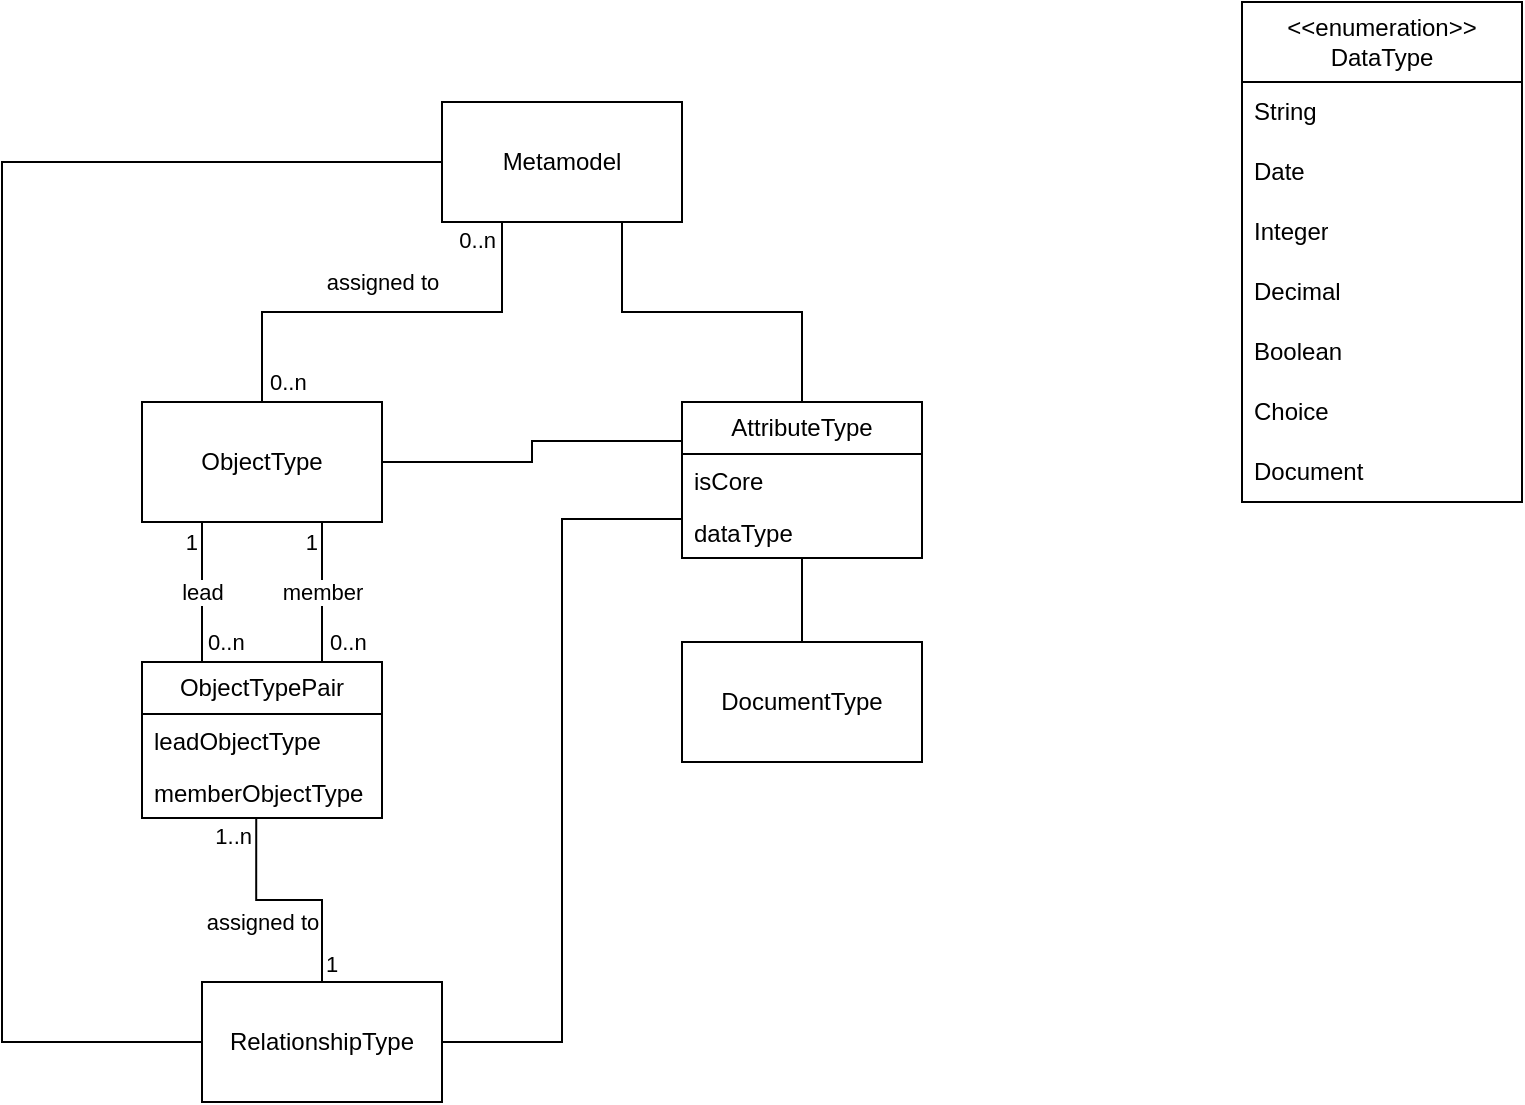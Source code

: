 <mxfile version="27.1.4">
  <diagram name="Page-1" id="9rcodylAwwVrUN-X1gJT">
    <mxGraphModel dx="1034" dy="655" grid="1" gridSize="10" guides="1" tooltips="1" connect="1" arrows="1" fold="1" page="1" pageScale="1" pageWidth="1654" pageHeight="1169" math="0" shadow="0">
      <root>
        <mxCell id="0" />
        <mxCell id="1" parent="0" />
        <mxCell id="uqeSv6-m39k5DNi3RoAW-1" value="Metamodel" style="rounded=0;whiteSpace=wrap;html=1;" vertex="1" parent="1">
          <mxGeometry x="480" y="130" width="120" height="60" as="geometry" />
        </mxCell>
        <mxCell id="uqeSv6-m39k5DNi3RoAW-2" value="ObjectType" style="rounded=0;whiteSpace=wrap;html=1;" vertex="1" parent="1">
          <mxGeometry x="330" y="280" width="120" height="60" as="geometry" />
        </mxCell>
        <mxCell id="uqeSv6-m39k5DNi3RoAW-3" value="RelationshipType" style="rounded=0;whiteSpace=wrap;html=1;" vertex="1" parent="1">
          <mxGeometry x="360" y="570" width="120" height="60" as="geometry" />
        </mxCell>
        <mxCell id="uqeSv6-m39k5DNi3RoAW-5" value="DocumentType" style="rounded=0;whiteSpace=wrap;html=1;" vertex="1" parent="1">
          <mxGeometry x="600" y="400" width="120" height="60" as="geometry" />
        </mxCell>
        <mxCell id="uqeSv6-m39k5DNi3RoAW-8" style="edgeStyle=orthogonalEdgeStyle;rounded=0;orthogonalLoop=1;jettySize=auto;html=1;exitX=0;exitY=0.5;exitDx=0;exitDy=0;endArrow=none;startFill=0;entryX=0;entryY=0.5;entryDx=0;entryDy=0;" edge="1" parent="1" source="uqeSv6-m39k5DNi3RoAW-1" target="uqeSv6-m39k5DNi3RoAW-3">
          <mxGeometry relative="1" as="geometry">
            <mxPoint x="240" y="330" as="sourcePoint" />
            <mxPoint x="440" y="330" as="targetPoint" />
            <Array as="points">
              <mxPoint x="260" y="160" />
              <mxPoint x="260" y="600" />
            </Array>
          </mxGeometry>
        </mxCell>
        <mxCell id="uqeSv6-m39k5DNi3RoAW-9" style="edgeStyle=orthogonalEdgeStyle;rounded=0;orthogonalLoop=1;jettySize=auto;html=1;exitX=0.75;exitY=1;exitDx=0;exitDy=0;endArrow=none;startFill=0;entryX=0.5;entryY=0;entryDx=0;entryDy=0;" edge="1" parent="1" source="uqeSv6-m39k5DNi3RoAW-1" target="uqeSv6-m39k5DNi3RoAW-25">
          <mxGeometry relative="1" as="geometry">
            <mxPoint x="280" y="400" as="sourcePoint" />
            <mxPoint x="320" y="630" as="targetPoint" />
          </mxGeometry>
        </mxCell>
        <mxCell id="uqeSv6-m39k5DNi3RoAW-10" style="edgeStyle=orthogonalEdgeStyle;rounded=0;orthogonalLoop=1;jettySize=auto;html=1;exitX=0.5;exitY=1;exitDx=0;exitDy=0;endArrow=none;startFill=0;entryX=0.5;entryY=0;entryDx=0;entryDy=0;" edge="1" parent="1" source="uqeSv6-m39k5DNi3RoAW-25" target="uqeSv6-m39k5DNi3RoAW-5">
          <mxGeometry relative="1" as="geometry">
            <mxPoint x="440" y="630" as="sourcePoint" />
            <mxPoint x="860" y="830" as="targetPoint" />
          </mxGeometry>
        </mxCell>
        <mxCell id="uqeSv6-m39k5DNi3RoAW-19" value="&amp;lt;&amp;lt;enumeration&amp;gt;&amp;gt;&lt;div&gt;DataType&lt;/div&gt;" style="swimlane;fontStyle=0;childLayout=stackLayout;horizontal=1;startSize=40;horizontalStack=0;resizeParent=1;resizeParentMax=0;resizeLast=0;collapsible=1;marginBottom=0;whiteSpace=wrap;html=1;" vertex="1" parent="1">
          <mxGeometry x="880" y="80" width="140" height="250" as="geometry">
            <mxRectangle x="900" y="280" width="60" height="30" as="alternateBounds" />
          </mxGeometry>
        </mxCell>
        <mxCell id="uqeSv6-m39k5DNi3RoAW-20" value="String" style="text;strokeColor=none;fillColor=none;align=left;verticalAlign=middle;spacingLeft=4;spacingRight=4;overflow=hidden;points=[[0,0.5],[1,0.5]];portConstraint=eastwest;rotatable=0;whiteSpace=wrap;html=1;" vertex="1" parent="uqeSv6-m39k5DNi3RoAW-19">
          <mxGeometry y="40" width="140" height="30" as="geometry" />
        </mxCell>
        <mxCell id="uqeSv6-m39k5DNi3RoAW-21" value="Date" style="text;strokeColor=none;fillColor=none;align=left;verticalAlign=middle;spacingLeft=4;spacingRight=4;overflow=hidden;points=[[0,0.5],[1,0.5]];portConstraint=eastwest;rotatable=0;whiteSpace=wrap;html=1;" vertex="1" parent="uqeSv6-m39k5DNi3RoAW-19">
          <mxGeometry y="70" width="140" height="30" as="geometry" />
        </mxCell>
        <mxCell id="uqeSv6-m39k5DNi3RoAW-30" value="Integer" style="text;strokeColor=none;fillColor=none;align=left;verticalAlign=middle;spacingLeft=4;spacingRight=4;overflow=hidden;points=[[0,0.5],[1,0.5]];portConstraint=eastwest;rotatable=0;whiteSpace=wrap;html=1;" vertex="1" parent="uqeSv6-m39k5DNi3RoAW-19">
          <mxGeometry y="100" width="140" height="30" as="geometry" />
        </mxCell>
        <mxCell id="uqeSv6-m39k5DNi3RoAW-29" value="Decimal" style="text;strokeColor=none;fillColor=none;align=left;verticalAlign=middle;spacingLeft=4;spacingRight=4;overflow=hidden;points=[[0,0.5],[1,0.5]];portConstraint=eastwest;rotatable=0;whiteSpace=wrap;html=1;" vertex="1" parent="uqeSv6-m39k5DNi3RoAW-19">
          <mxGeometry y="130" width="140" height="30" as="geometry" />
        </mxCell>
        <mxCell id="uqeSv6-m39k5DNi3RoAW-24" value="Boolean" style="text;strokeColor=none;fillColor=none;align=left;verticalAlign=middle;spacingLeft=4;spacingRight=4;overflow=hidden;points=[[0,0.5],[1,0.5]];portConstraint=eastwest;rotatable=0;whiteSpace=wrap;html=1;" vertex="1" parent="uqeSv6-m39k5DNi3RoAW-19">
          <mxGeometry y="160" width="140" height="30" as="geometry" />
        </mxCell>
        <mxCell id="uqeSv6-m39k5DNi3RoAW-23" value="Choice" style="text;strokeColor=none;fillColor=none;align=left;verticalAlign=middle;spacingLeft=4;spacingRight=4;overflow=hidden;points=[[0,0.5],[1,0.5]];portConstraint=eastwest;rotatable=0;whiteSpace=wrap;html=1;" vertex="1" parent="uqeSv6-m39k5DNi3RoAW-19">
          <mxGeometry y="190" width="140" height="30" as="geometry" />
        </mxCell>
        <mxCell id="uqeSv6-m39k5DNi3RoAW-22" value="Document" style="text;strokeColor=none;fillColor=none;align=left;verticalAlign=middle;spacingLeft=4;spacingRight=4;overflow=hidden;points=[[0,0.5],[1,0.5]];portConstraint=eastwest;rotatable=0;whiteSpace=wrap;html=1;" vertex="1" parent="uqeSv6-m39k5DNi3RoAW-19">
          <mxGeometry y="220" width="140" height="30" as="geometry" />
        </mxCell>
        <mxCell id="uqeSv6-m39k5DNi3RoAW-25" value="AttributeType" style="swimlane;fontStyle=0;childLayout=stackLayout;horizontal=1;startSize=26;fillColor=none;horizontalStack=0;resizeParent=1;resizeParentMax=0;resizeLast=0;collapsible=1;marginBottom=0;whiteSpace=wrap;html=1;" vertex="1" parent="1">
          <mxGeometry x="600" y="280" width="120" height="78" as="geometry">
            <mxRectangle x="520" y="360" width="110" height="30" as="alternateBounds" />
          </mxGeometry>
        </mxCell>
        <mxCell id="uqeSv6-m39k5DNi3RoAW-63" value="isCore" style="text;strokeColor=none;fillColor=none;align=left;verticalAlign=top;spacingLeft=4;spacingRight=4;overflow=hidden;rotatable=0;points=[[0,0.5],[1,0.5]];portConstraint=eastwest;whiteSpace=wrap;html=1;" vertex="1" parent="uqeSv6-m39k5DNi3RoAW-25">
          <mxGeometry y="26" width="120" height="26" as="geometry" />
        </mxCell>
        <mxCell id="uqeSv6-m39k5DNi3RoAW-26" value="dataType" style="text;strokeColor=none;fillColor=none;align=left;verticalAlign=top;spacingLeft=4;spacingRight=4;overflow=hidden;rotatable=0;points=[[0,0.5],[1,0.5]];portConstraint=eastwest;whiteSpace=wrap;html=1;" vertex="1" parent="uqeSv6-m39k5DNi3RoAW-25">
          <mxGeometry y="52" width="120" height="26" as="geometry" />
        </mxCell>
        <mxCell id="uqeSv6-m39k5DNi3RoAW-38" style="edgeStyle=orthogonalEdgeStyle;rounded=0;orthogonalLoop=1;jettySize=auto;html=1;exitX=0;exitY=0.25;exitDx=0;exitDy=0;endArrow=none;startFill=0;entryX=1;entryY=0.5;entryDx=0;entryDy=0;" edge="1" parent="1" source="uqeSv6-m39k5DNi3RoAW-25" target="uqeSv6-m39k5DNi3RoAW-2">
          <mxGeometry relative="1" as="geometry">
            <mxPoint x="690" y="260" as="sourcePoint" />
            <mxPoint x="520" y="580" as="targetPoint" />
          </mxGeometry>
        </mxCell>
        <mxCell id="uqeSv6-m39k5DNi3RoAW-39" style="edgeStyle=orthogonalEdgeStyle;rounded=0;orthogonalLoop=1;jettySize=auto;html=1;exitX=0;exitY=0.75;exitDx=0;exitDy=0;endArrow=none;startFill=0;entryX=1;entryY=0.5;entryDx=0;entryDy=0;" edge="1" parent="1" source="uqeSv6-m39k5DNi3RoAW-25" target="uqeSv6-m39k5DNi3RoAW-3">
          <mxGeometry relative="1" as="geometry">
            <mxPoint x="690" y="400" as="sourcePoint" />
            <mxPoint x="490" y="402" as="targetPoint" />
          </mxGeometry>
        </mxCell>
        <mxCell id="uqeSv6-m39k5DNi3RoAW-45" value="assigned to" style="endArrow=none;html=1;endSize=12;startArrow=none;startSize=14;startFill=0;edgeStyle=orthogonalEdgeStyle;rounded=0;entryX=0.25;entryY=1;entryDx=0;entryDy=0;exitX=0.5;exitY=0;exitDx=0;exitDy=0;" edge="1" parent="1" source="uqeSv6-m39k5DNi3RoAW-2" target="uqeSv6-m39k5DNi3RoAW-1">
          <mxGeometry y="15" relative="1" as="geometry">
            <mxPoint x="170" y="240" as="sourcePoint" />
            <mxPoint x="330" y="240" as="targetPoint" />
            <mxPoint as="offset" />
          </mxGeometry>
        </mxCell>
        <mxCell id="uqeSv6-m39k5DNi3RoAW-46" value="0..n" style="edgeLabel;resizable=0;html=1;align=left;verticalAlign=top;" connectable="0" vertex="1" parent="uqeSv6-m39k5DNi3RoAW-45">
          <mxGeometry x="-1" relative="1" as="geometry">
            <mxPoint x="2" y="-23" as="offset" />
          </mxGeometry>
        </mxCell>
        <mxCell id="uqeSv6-m39k5DNi3RoAW-47" value="0..n" style="edgeLabel;resizable=0;html=1;align=right;verticalAlign=top;" connectable="0" vertex="1" parent="uqeSv6-m39k5DNi3RoAW-45">
          <mxGeometry x="1" relative="1" as="geometry">
            <mxPoint x="-3" y="-4" as="offset" />
          </mxGeometry>
        </mxCell>
        <mxCell id="uqeSv6-m39k5DNi3RoAW-49" value="ObjectTypePair" style="swimlane;fontStyle=0;childLayout=stackLayout;horizontal=1;startSize=26;fillColor=none;horizontalStack=0;resizeParent=1;resizeParentMax=0;resizeLast=0;collapsible=1;marginBottom=0;whiteSpace=wrap;html=1;" vertex="1" parent="1">
          <mxGeometry x="330" y="410" width="120" height="78" as="geometry">
            <mxRectangle x="520" y="360" width="110" height="30" as="alternateBounds" />
          </mxGeometry>
        </mxCell>
        <mxCell id="uqeSv6-m39k5DNi3RoAW-50" value="leadObjectType" style="text;strokeColor=none;fillColor=none;align=left;verticalAlign=top;spacingLeft=4;spacingRight=4;overflow=hidden;rotatable=0;points=[[0,0.5],[1,0.5]];portConstraint=eastwest;whiteSpace=wrap;html=1;" vertex="1" parent="uqeSv6-m39k5DNi3RoAW-49">
          <mxGeometry y="26" width="120" height="26" as="geometry" />
        </mxCell>
        <mxCell id="uqeSv6-m39k5DNi3RoAW-51" value="memberObjectType" style="text;strokeColor=none;fillColor=none;align=left;verticalAlign=top;spacingLeft=4;spacingRight=4;overflow=hidden;rotatable=0;points=[[0,0.5],[1,0.5]];portConstraint=eastwest;whiteSpace=wrap;html=1;" vertex="1" parent="uqeSv6-m39k5DNi3RoAW-49">
          <mxGeometry y="52" width="120" height="26" as="geometry" />
        </mxCell>
        <mxCell id="uqeSv6-m39k5DNi3RoAW-54" value="lead" style="endArrow=none;html=1;endSize=12;startArrow=none;startSize=14;startFill=0;edgeStyle=orthogonalEdgeStyle;rounded=0;entryX=0.25;entryY=1;entryDx=0;entryDy=0;exitX=0.25;exitY=0;exitDx=0;exitDy=0;" edge="1" parent="1" source="uqeSv6-m39k5DNi3RoAW-49" target="uqeSv6-m39k5DNi3RoAW-2">
          <mxGeometry relative="1" as="geometry">
            <mxPoint x="490" y="320" as="sourcePoint" />
            <mxPoint x="610" y="230" as="targetPoint" />
          </mxGeometry>
        </mxCell>
        <mxCell id="uqeSv6-m39k5DNi3RoAW-55" value="0..n" style="edgeLabel;resizable=0;html=1;align=left;verticalAlign=top;" connectable="0" vertex="1" parent="uqeSv6-m39k5DNi3RoAW-54">
          <mxGeometry x="-1" relative="1" as="geometry">
            <mxPoint x="1" y="-23" as="offset" />
          </mxGeometry>
        </mxCell>
        <mxCell id="uqeSv6-m39k5DNi3RoAW-56" value="1" style="edgeLabel;resizable=0;html=1;align=right;verticalAlign=top;" connectable="0" vertex="1" parent="uqeSv6-m39k5DNi3RoAW-54">
          <mxGeometry x="1" relative="1" as="geometry">
            <mxPoint x="-2" y="-3" as="offset" />
          </mxGeometry>
        </mxCell>
        <mxCell id="uqeSv6-m39k5DNi3RoAW-57" value="member" style="endArrow=none;html=1;endSize=12;startArrow=none;startSize=14;startFill=0;edgeStyle=orthogonalEdgeStyle;rounded=0;entryX=0.75;entryY=1;entryDx=0;entryDy=0;exitX=0.75;exitY=0;exitDx=0;exitDy=0;" edge="1" parent="1" source="uqeSv6-m39k5DNi3RoAW-49" target="uqeSv6-m39k5DNi3RoAW-2">
          <mxGeometry relative="1" as="geometry">
            <mxPoint x="450" y="460" as="sourcePoint" />
            <mxPoint x="450" y="390" as="targetPoint" />
          </mxGeometry>
        </mxCell>
        <mxCell id="uqeSv6-m39k5DNi3RoAW-58" value="0..n" style="edgeLabel;resizable=0;html=1;align=left;verticalAlign=top;" connectable="0" vertex="1" parent="uqeSv6-m39k5DNi3RoAW-57">
          <mxGeometry x="-1" relative="1" as="geometry">
            <mxPoint x="2" y="-23" as="offset" />
          </mxGeometry>
        </mxCell>
        <mxCell id="uqeSv6-m39k5DNi3RoAW-59" value="1" style="edgeLabel;resizable=0;html=1;align=right;verticalAlign=top;" connectable="0" vertex="1" parent="uqeSv6-m39k5DNi3RoAW-57">
          <mxGeometry x="1" relative="1" as="geometry">
            <mxPoint x="-2" y="-3" as="offset" />
          </mxGeometry>
        </mxCell>
        <mxCell id="uqeSv6-m39k5DNi3RoAW-60" value="assigned to" style="endArrow=none;html=1;endSize=12;startArrow=none;startSize=14;startFill=0;edgeStyle=orthogonalEdgeStyle;rounded=0;entryX=0.476;entryY=0.995;entryDx=0;entryDy=0;exitX=0.5;exitY=0;exitDx=0;exitDy=0;entryPerimeter=0;" edge="1" parent="1" source="uqeSv6-m39k5DNi3RoAW-3" target="uqeSv6-m39k5DNi3RoAW-51">
          <mxGeometry x="0.235" y="11" relative="1" as="geometry">
            <mxPoint x="490" y="390" as="sourcePoint" />
            <mxPoint x="610" y="300" as="targetPoint" />
            <mxPoint as="offset" />
          </mxGeometry>
        </mxCell>
        <mxCell id="uqeSv6-m39k5DNi3RoAW-61" value="1" style="edgeLabel;resizable=0;html=1;align=left;verticalAlign=top;" connectable="0" vertex="1" parent="uqeSv6-m39k5DNi3RoAW-60">
          <mxGeometry x="-1" relative="1" as="geometry">
            <mxPoint y="-22" as="offset" />
          </mxGeometry>
        </mxCell>
        <mxCell id="uqeSv6-m39k5DNi3RoAW-62" value="1..n" style="edgeLabel;resizable=0;html=1;align=right;verticalAlign=top;" connectable="0" vertex="1" parent="uqeSv6-m39k5DNi3RoAW-60">
          <mxGeometry x="1" relative="1" as="geometry">
            <mxPoint x="-2" y="-4" as="offset" />
          </mxGeometry>
        </mxCell>
      </root>
    </mxGraphModel>
  </diagram>
</mxfile>
